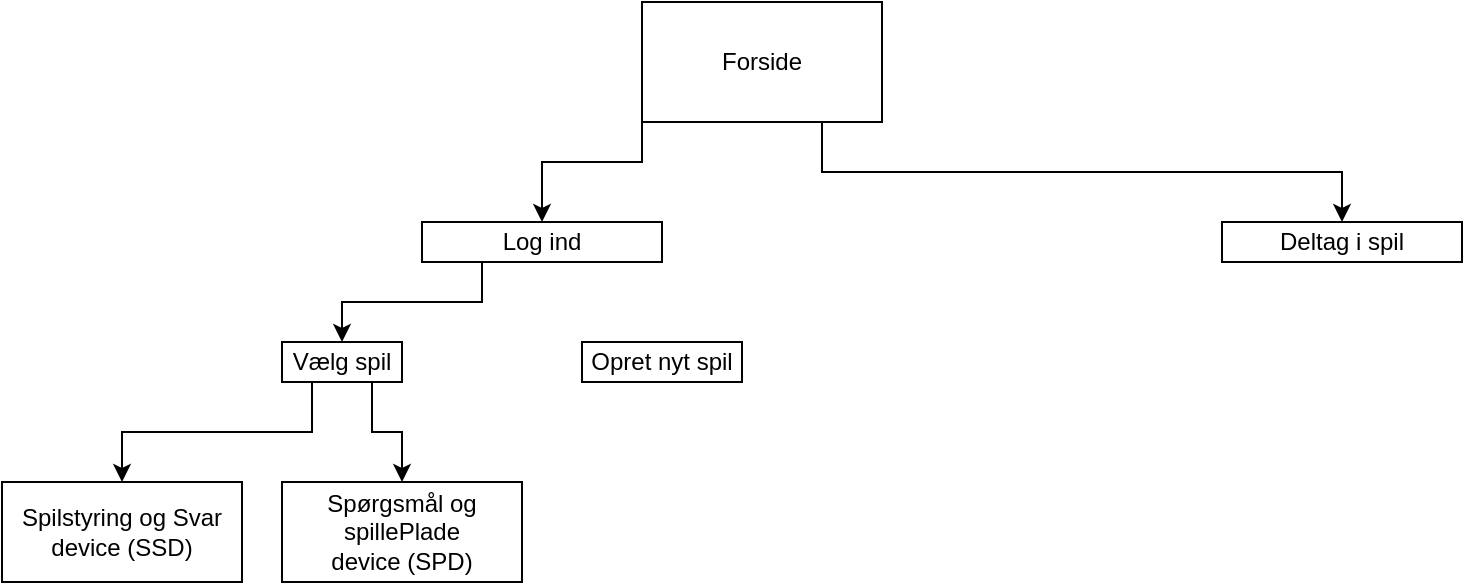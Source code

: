 <mxfile version="14.5.1" type="github"><diagram id="jhfpcLSzs6fkk_O6sVJe" name="Page-1"><mxGraphModel dx="1422" dy="763" grid="1" gridSize="10" guides="1" tooltips="1" connect="1" arrows="1" fold="1" page="1" pageScale="1" pageWidth="827" pageHeight="1169" math="0" shadow="0"><root><mxCell id="0"/><mxCell id="1" parent="0"/><mxCell id="C7-TuXGiYIsnSzM4X0bd-17" style="edgeStyle=orthogonalEdgeStyle;rounded=0;orthogonalLoop=1;jettySize=auto;html=1;exitX=0;exitY=1;exitDx=0;exitDy=0;entryX=0.5;entryY=0;entryDx=0;entryDy=0;" edge="1" parent="1" source="C7-TuXGiYIsnSzM4X0bd-2" target="C7-TuXGiYIsnSzM4X0bd-29"><mxGeometry relative="1" as="geometry"><mxPoint x="150" y="170" as="targetPoint"/><Array as="points"><mxPoint x="340" y="130"/><mxPoint x="290" y="130"/></Array></mxGeometry></mxCell><mxCell id="C7-TuXGiYIsnSzM4X0bd-39" style="edgeStyle=orthogonalEdgeStyle;rounded=0;orthogonalLoop=1;jettySize=auto;html=1;exitX=0.75;exitY=1;exitDx=0;exitDy=0;entryX=0.5;entryY=0;entryDx=0;entryDy=0;" edge="1" parent="1" source="C7-TuXGiYIsnSzM4X0bd-2" target="C7-TuXGiYIsnSzM4X0bd-14"><mxGeometry relative="1" as="geometry"/></mxCell><mxCell id="C7-TuXGiYIsnSzM4X0bd-2" value="&lt;div&gt;Forside&lt;/div&gt;" style="rounded=0;whiteSpace=wrap;html=1;" vertex="1" parent="1"><mxGeometry x="340" y="50" width="120" height="60" as="geometry"/></mxCell><mxCell id="C7-TuXGiYIsnSzM4X0bd-21" style="edgeStyle=orthogonalEdgeStyle;rounded=0;orthogonalLoop=1;jettySize=auto;html=1;exitX=0.25;exitY=1;exitDx=0;exitDy=0;entryX=0.5;entryY=0;entryDx=0;entryDy=0;" edge="1" parent="1" source="C7-TuXGiYIsnSzM4X0bd-11" target="C7-TuXGiYIsnSzM4X0bd-20"><mxGeometry relative="1" as="geometry"/></mxCell><mxCell id="C7-TuXGiYIsnSzM4X0bd-24" style="edgeStyle=orthogonalEdgeStyle;rounded=0;orthogonalLoop=1;jettySize=auto;html=1;exitX=0.75;exitY=1;exitDx=0;exitDy=0;entryX=0.5;entryY=0;entryDx=0;entryDy=0;" edge="1" parent="1" source="C7-TuXGiYIsnSzM4X0bd-11" target="C7-TuXGiYIsnSzM4X0bd-23"><mxGeometry relative="1" as="geometry"/></mxCell><mxCell id="C7-TuXGiYIsnSzM4X0bd-11" value="Vælg spil" style="rounded=0;whiteSpace=wrap;html=1;" vertex="1" parent="1"><mxGeometry x="160" y="220" width="60" height="20" as="geometry"/></mxCell><mxCell id="C7-TuXGiYIsnSzM4X0bd-14" value="Deltag i spil" style="rounded=0;whiteSpace=wrap;html=1;" vertex="1" parent="1"><mxGeometry x="630" y="160" width="120" height="20" as="geometry"/></mxCell><mxCell id="C7-TuXGiYIsnSzM4X0bd-20" value="Spilstyring og Svar device (SSD)" style="whiteSpace=wrap;html=1;" vertex="1" parent="1"><mxGeometry x="20" y="290" width="120" height="50" as="geometry"/></mxCell><mxCell id="C7-TuXGiYIsnSzM4X0bd-23" value="&lt;div&gt;Spørgsmål og spillePlade&lt;br&gt;&lt;/div&gt;&lt;div&gt;device (SPD)&lt;br&gt;&lt;/div&gt;" style="whiteSpace=wrap;html=1;" vertex="1" parent="1"><mxGeometry x="160" y="290" width="120" height="50" as="geometry"/></mxCell><mxCell id="C7-TuXGiYIsnSzM4X0bd-40" style="edgeStyle=orthogonalEdgeStyle;rounded=0;orthogonalLoop=1;jettySize=auto;html=1;exitX=0.5;exitY=1;exitDx=0;exitDy=0;entryX=0.5;entryY=0;entryDx=0;entryDy=0;" edge="1" parent="1" source="C7-TuXGiYIsnSzM4X0bd-29" target="C7-TuXGiYIsnSzM4X0bd-11"><mxGeometry relative="1" as="geometry"><Array as="points"><mxPoint x="260" y="180"/><mxPoint x="260" y="200"/><mxPoint x="190" y="200"/></Array></mxGeometry></mxCell><mxCell id="C7-TuXGiYIsnSzM4X0bd-29" value="Log ind" style="rounded=0;whiteSpace=wrap;html=1;" vertex="1" parent="1"><mxGeometry x="230" y="160" width="120" height="20" as="geometry"/></mxCell><mxCell id="C7-TuXGiYIsnSzM4X0bd-31" value="Opret nyt spil" style="rounded=0;whiteSpace=wrap;html=1;" vertex="1" parent="1"><mxGeometry x="310" y="220" width="80" height="20" as="geometry"/></mxCell></root></mxGraphModel></diagram></mxfile>